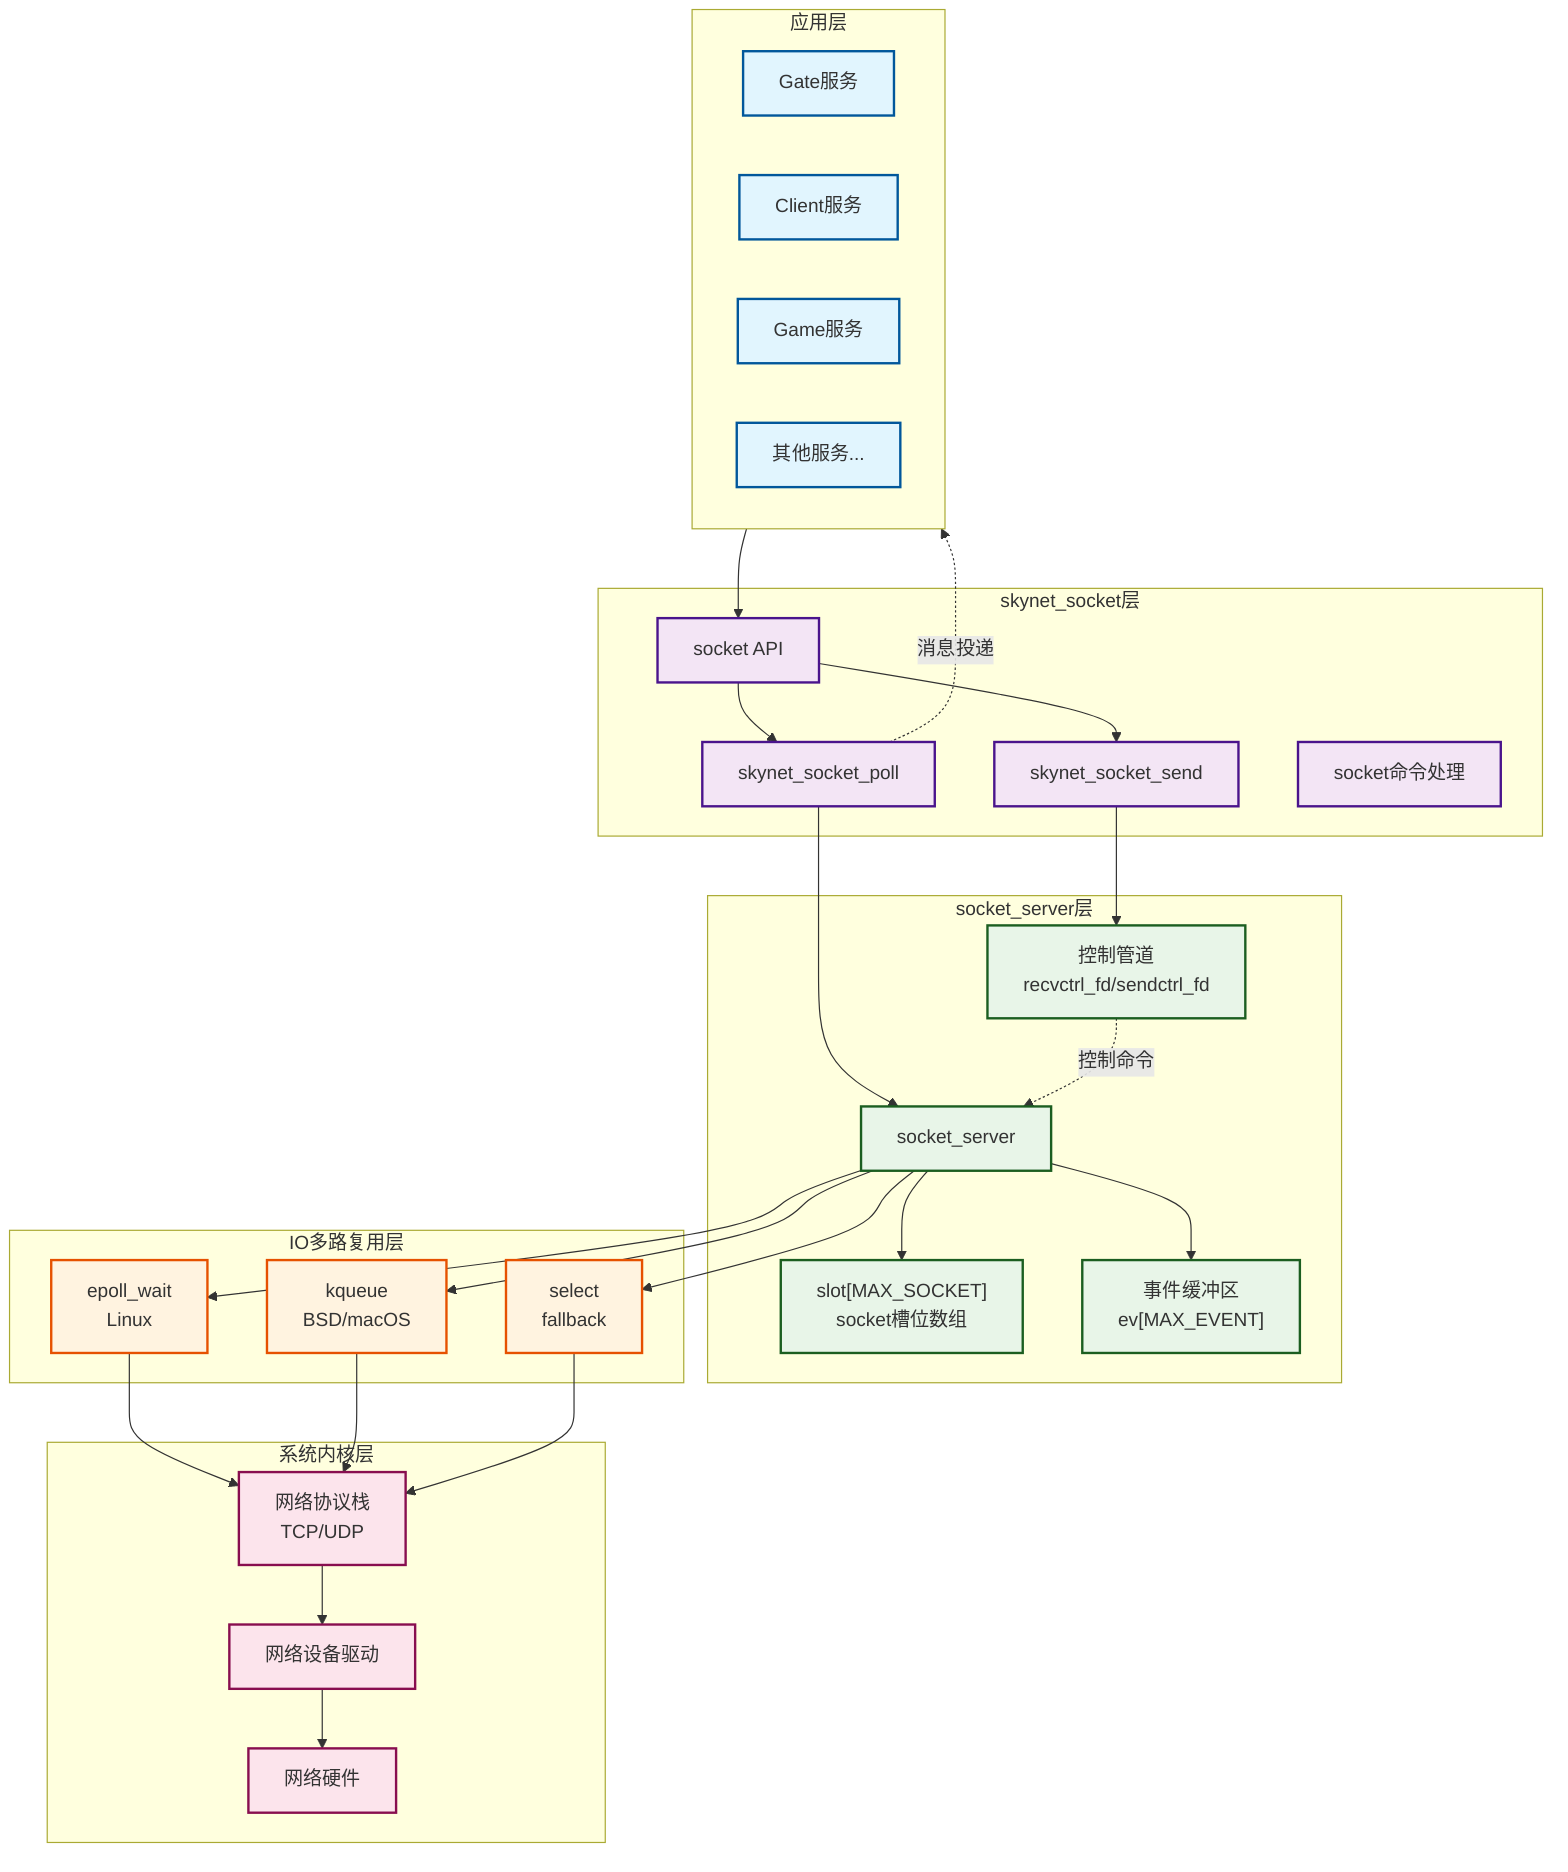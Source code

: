 graph TB
    %% 应用层
    subgraph APP["应用层"]
        Gate[Gate服务]
        Client[Client服务]
        Game[Game服务]
        Other[其他服务...]
    end

    %% skynet_socket层
    subgraph SKYNET["skynet_socket层"]
        SocketAPI[socket API]
        SocketPoll[skynet_socket_poll]
        SocketSend[skynet_socket_send]
        SocketCmd[socket命令处理]
    end

    %% socket_server层
    subgraph SERVER["socket_server层"]
        SocketServer[socket_server]
        CtrlPipe["控制管道<br/>recvctrl_fd/sendctrl_fd"]
        SlotArray["slot[MAX_SOCKET]<br/>socket槽位数组"]
        EventBuffer["事件缓冲区<br/>ev[MAX_EVENT]"]
    end

    %% IO多路复用层
    subgraph IOMUX["IO多路复用层"]
        Epoll["epoll_wait<br/>Linux"]
        Kqueue["kqueue<br/>BSD/macOS"]
        Select["select<br/>fallback"]
    end

    %% 系统内核层
    subgraph KERNEL["系统内核层"]
        NetStack["网络协议栈<br/>TCP/UDP"]
        NetDev[网络设备驱动]
        Hardware[网络硬件]
    end

    %% 连接关系
    APP --> SocketAPI
    SocketAPI --> SocketPoll
    SocketAPI --> SocketSend
    SocketPoll --> SocketServer
    SocketSend --> CtrlPipe
    SocketServer --> SlotArray
    SocketServer --> EventBuffer
    SocketServer --> Epoll
    SocketServer --> Kqueue
    SocketServer --> Select
    Epoll --> NetStack
    Kqueue --> NetStack
    Select --> NetStack
    NetStack --> NetDev
    NetDev --> Hardware

    %% 数据流向
    SocketPoll -.->|消息投递| APP
    CtrlPipe -.->|控制命令| SocketServer

    %% 样式定义
    classDef appLayer fill:#e1f5fe,stroke:#01579b,stroke-width:2px
    classDef skynetLayer fill:#f3e5f5,stroke:#4a148c,stroke-width:2px
    classDef serverLayer fill:#e8f5e8,stroke:#1b5e20,stroke-width:2px
    classDef ioLayer fill:#fff3e0,stroke:#e65100,stroke-width:2px
    classDef kernelLayer fill:#fce4ec,stroke:#880e4f,stroke-width:2px

    class Gate,Client,Game,Other appLayer
    class SocketAPI,SocketPoll,SocketSend,SocketCmd skynetLayer
    class SocketServer,CtrlPipe,SlotArray,EventBuffer serverLayer
    class Epoll,Kqueue,Select ioLayer
    class NetStack,NetDev,Hardware kernelLayer